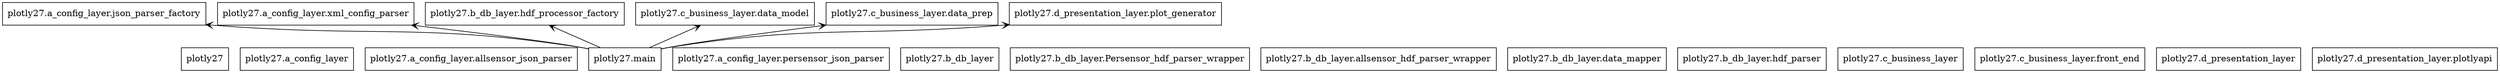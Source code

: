 digraph "packages_plotly27" {
rankdir=BT
charset="utf-8"
"plotly27" [color="black", label=<plotly27>, shape="box", style="solid"];
"plotly27.a_config_layer" [color="black", label=<plotly27.a_config_layer>, shape="box", style="solid"];
"plotly27.a_config_layer.allsensor_json_parser" [color="black", label=<plotly27.a_config_layer.allsensor_json_parser>, shape="box", style="solid"];
"plotly27.a_config_layer.json_parser_factory" [color="black", label=<plotly27.a_config_layer.json_parser_factory>, shape="box", style="solid"];
"plotly27.a_config_layer.persensor_json_parser" [color="black", label=<plotly27.a_config_layer.persensor_json_parser>, shape="box", style="solid"];
"plotly27.a_config_layer.xml_config_parser" [color="black", label=<plotly27.a_config_layer.xml_config_parser>, shape="box", style="solid"];
"plotly27.b_db_layer" [color="black", label=<plotly27.b_db_layer>, shape="box", style="solid"];
"plotly27.b_db_layer.Persensor_hdf_parser_wrapper" [color="black", label=<plotly27.b_db_layer.Persensor_hdf_parser_wrapper>, shape="box", style="solid"];
"plotly27.b_db_layer.allsensor_hdf_parser_wrapper" [color="black", label=<plotly27.b_db_layer.allsensor_hdf_parser_wrapper>, shape="box", style="solid"];
"plotly27.b_db_layer.data_mapper" [color="black", label=<plotly27.b_db_layer.data_mapper>, shape="box", style="solid"];
"plotly27.b_db_layer.hdf_parser" [color="black", label=<plotly27.b_db_layer.hdf_parser>, shape="box", style="solid"];
"plotly27.b_db_layer.hdf_processor_factory" [color="black", label=<plotly27.b_db_layer.hdf_processor_factory>, shape="box", style="solid"];
"plotly27.c_business_layer" [color="black", label=<plotly27.c_business_layer>, shape="box", style="solid"];
"plotly27.c_business_layer.data_model" [color="black", label=<plotly27.c_business_layer.data_model>, shape="box", style="solid"];
"plotly27.c_business_layer.data_prep" [color="black", label=<plotly27.c_business_layer.data_prep>, shape="box", style="solid"];
"plotly27.c_business_layer.front_end" [color="black", label=<plotly27.c_business_layer.front_end>, shape="box", style="solid"];
"plotly27.d_presentation_layer" [color="black", label=<plotly27.d_presentation_layer>, shape="box", style="solid"];
"plotly27.d_presentation_layer.plot_generator" [color="black", label=<plotly27.d_presentation_layer.plot_generator>, shape="box", style="solid"];
"plotly27.d_presentation_layer.plotlyapi" [color="black", label=<plotly27.d_presentation_layer.plotlyapi>, shape="box", style="solid"];
"plotly27.main" [color="black", label=<plotly27.main>, shape="box", style="solid"];
"plotly27.main" -> "plotly27.a_config_layer.json_parser_factory" [arrowhead="open", arrowtail="none"];
"plotly27.main" -> "plotly27.a_config_layer.xml_config_parser" [arrowhead="open", arrowtail="none"];
"plotly27.main" -> "plotly27.b_db_layer.hdf_processor_factory" [arrowhead="open", arrowtail="none"];
"plotly27.main" -> "plotly27.c_business_layer.data_model" [arrowhead="open", arrowtail="none"];
"plotly27.main" -> "plotly27.c_business_layer.data_prep" [arrowhead="open", arrowtail="none"];
"plotly27.main" -> "plotly27.d_presentation_layer.plot_generator" [arrowhead="open", arrowtail="none"];
}
